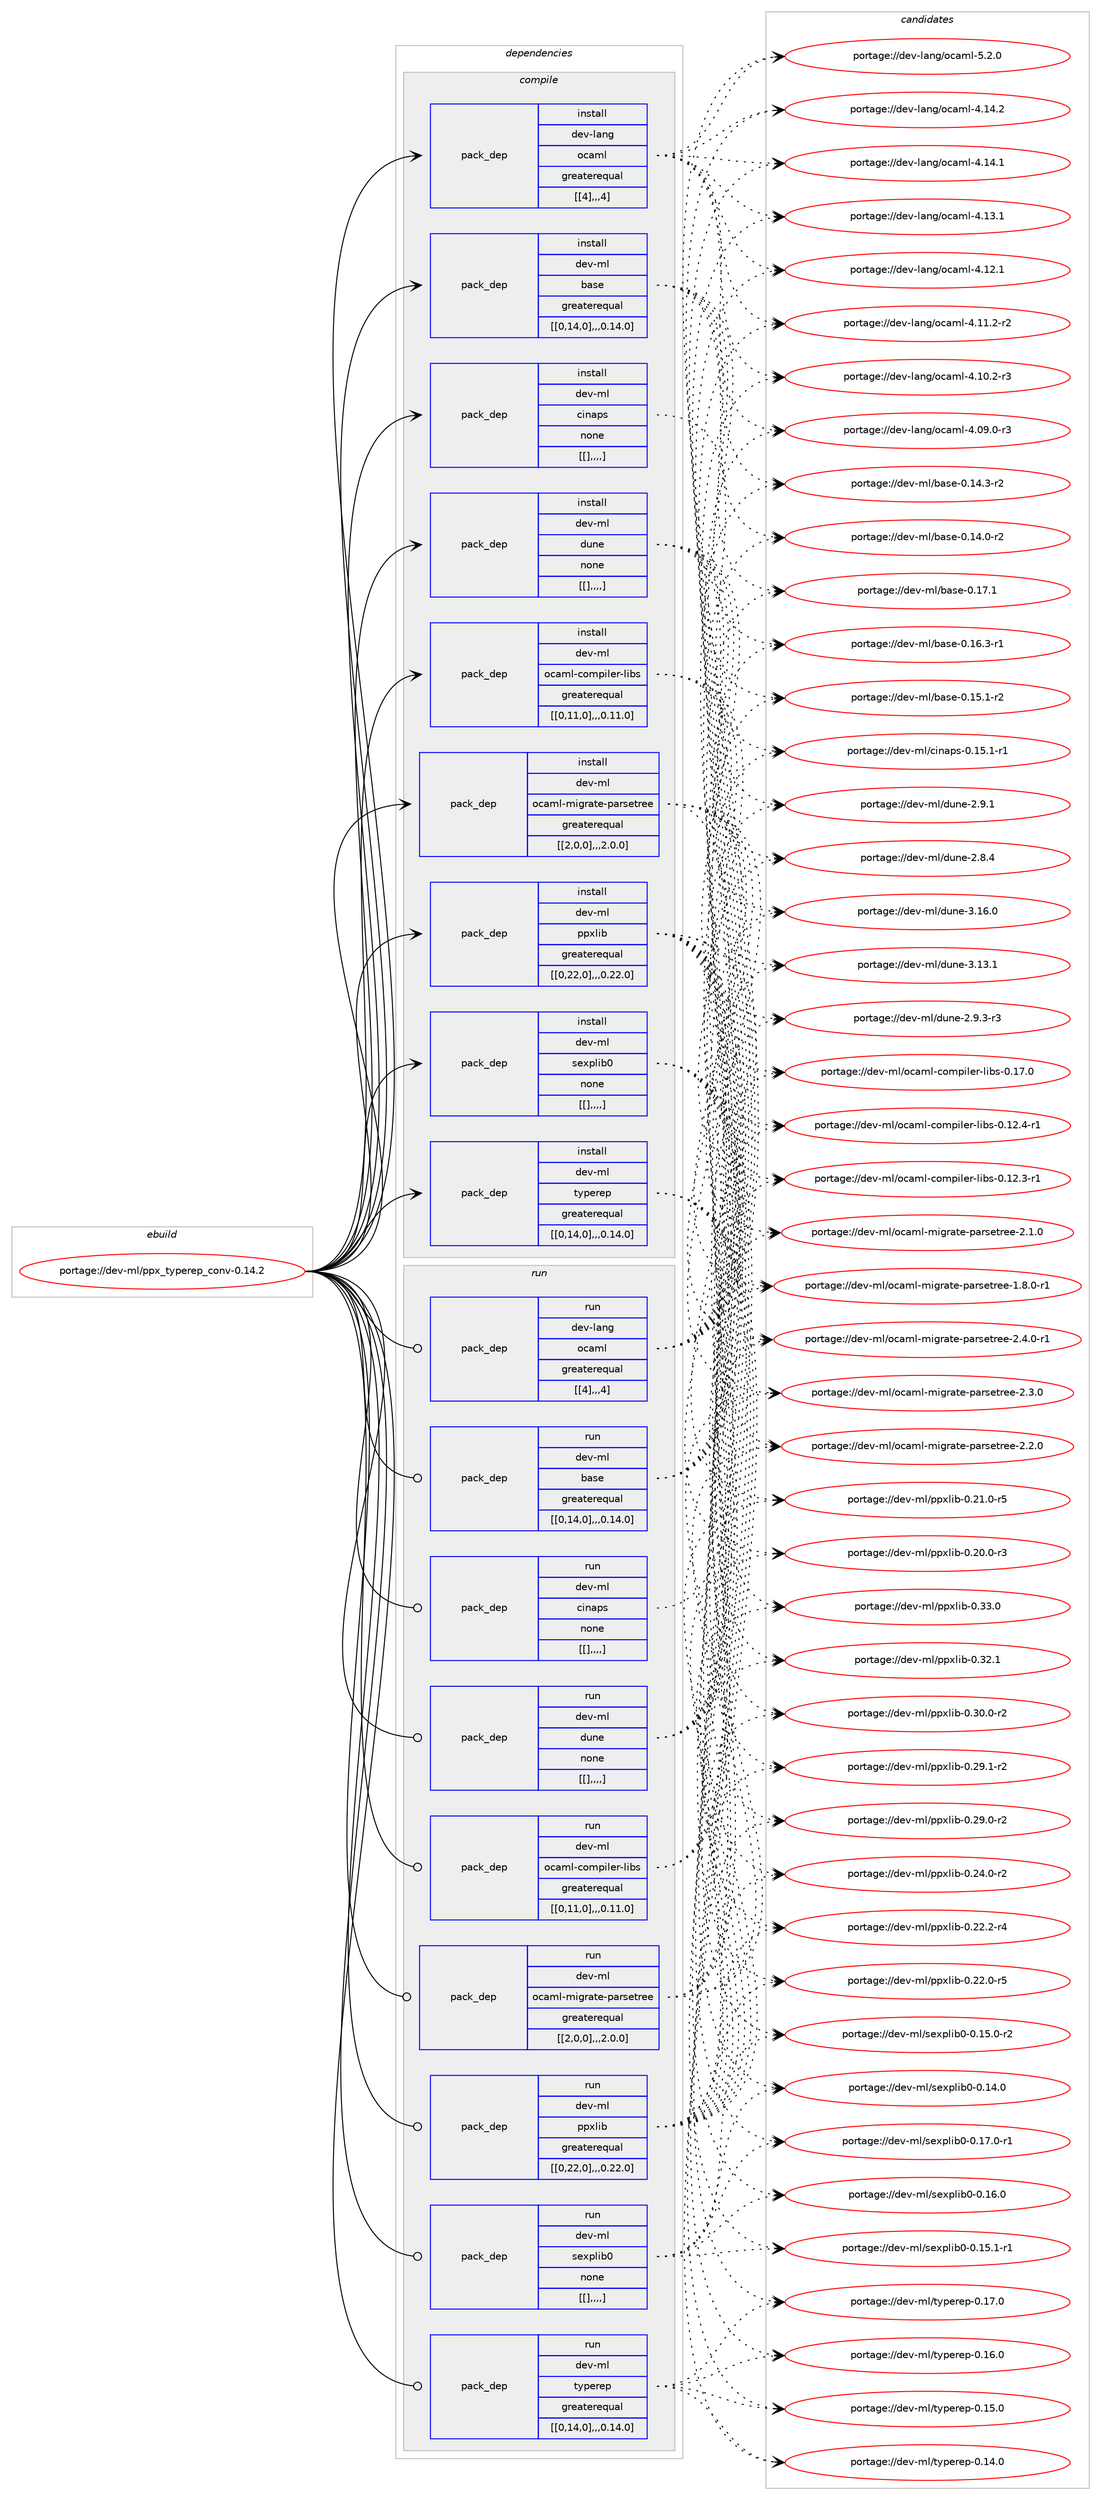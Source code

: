 digraph prolog {

# *************
# Graph options
# *************

newrank=true;
concentrate=true;
compound=true;
graph [rankdir=LR,fontname=Helvetica,fontsize=10,ranksep=1.5];#, ranksep=2.5, nodesep=0.2];
edge  [arrowhead=vee];
node  [fontname=Helvetica,fontsize=10];

# **********
# The ebuild
# **********

subgraph cluster_leftcol {
color=gray;
label=<<i>ebuild</i>>;
id [label="portage://dev-ml/ppx_typerep_conv-0.14.2", color=red, width=4, href="../dev-ml/ppx_typerep_conv-0.14.2.svg"];
}

# ****************
# The dependencies
# ****************

subgraph cluster_midcol {
color=gray;
label=<<i>dependencies</i>>;
subgraph cluster_compile {
fillcolor="#eeeeee";
style=filled;
label=<<i>compile</i>>;
subgraph pack95159 {
dependency128069 [label=<<TABLE BORDER="0" CELLBORDER="1" CELLSPACING="0" CELLPADDING="4" WIDTH="220"><TR><TD ROWSPAN="6" CELLPADDING="30">pack_dep</TD></TR><TR><TD WIDTH="110">install</TD></TR><TR><TD>dev-lang</TD></TR><TR><TD>ocaml</TD></TR><TR><TD>greaterequal</TD></TR><TR><TD>[[4],,,4]</TD></TR></TABLE>>, shape=none, color=blue];
}
id:e -> dependency128069:w [weight=20,style="solid",arrowhead="vee"];
subgraph pack95163 {
dependency128098 [label=<<TABLE BORDER="0" CELLBORDER="1" CELLSPACING="0" CELLPADDING="4" WIDTH="220"><TR><TD ROWSPAN="6" CELLPADDING="30">pack_dep</TD></TR><TR><TD WIDTH="110">install</TD></TR><TR><TD>dev-ml</TD></TR><TR><TD>base</TD></TR><TR><TD>greaterequal</TD></TR><TR><TD>[[0,14,0],,,0.14.0]</TD></TR></TABLE>>, shape=none, color=blue];
}
id:e -> dependency128098:w [weight=20,style="solid",arrowhead="vee"];
subgraph pack95192 {
dependency128102 [label=<<TABLE BORDER="0" CELLBORDER="1" CELLSPACING="0" CELLPADDING="4" WIDTH="220"><TR><TD ROWSPAN="6" CELLPADDING="30">pack_dep</TD></TR><TR><TD WIDTH="110">install</TD></TR><TR><TD>dev-ml</TD></TR><TR><TD>cinaps</TD></TR><TR><TD>none</TD></TR><TR><TD>[[],,,,]</TD></TR></TABLE>>, shape=none, color=blue];
}
id:e -> dependency128102:w [weight=20,style="solid",arrowhead="vee"];
subgraph pack95195 {
dependency128105 [label=<<TABLE BORDER="0" CELLBORDER="1" CELLSPACING="0" CELLPADDING="4" WIDTH="220"><TR><TD ROWSPAN="6" CELLPADDING="30">pack_dep</TD></TR><TR><TD WIDTH="110">install</TD></TR><TR><TD>dev-ml</TD></TR><TR><TD>dune</TD></TR><TR><TD>none</TD></TR><TR><TD>[[],,,,]</TD></TR></TABLE>>, shape=none, color=blue];
}
id:e -> dependency128105:w [weight=20,style="solid",arrowhead="vee"];
subgraph pack95240 {
dependency128170 [label=<<TABLE BORDER="0" CELLBORDER="1" CELLSPACING="0" CELLPADDING="4" WIDTH="220"><TR><TD ROWSPAN="6" CELLPADDING="30">pack_dep</TD></TR><TR><TD WIDTH="110">install</TD></TR><TR><TD>dev-ml</TD></TR><TR><TD>ocaml-compiler-libs</TD></TR><TR><TD>greaterequal</TD></TR><TR><TD>[[0,11,0],,,0.11.0]</TD></TR></TABLE>>, shape=none, color=blue];
}
id:e -> dependency128170:w [weight=20,style="solid",arrowhead="vee"];
subgraph pack95279 {
dependency128202 [label=<<TABLE BORDER="0" CELLBORDER="1" CELLSPACING="0" CELLPADDING="4" WIDTH="220"><TR><TD ROWSPAN="6" CELLPADDING="30">pack_dep</TD></TR><TR><TD WIDTH="110">install</TD></TR><TR><TD>dev-ml</TD></TR><TR><TD>ocaml-migrate-parsetree</TD></TR><TR><TD>greaterequal</TD></TR><TR><TD>[[2,0,0],,,2.0.0]</TD></TR></TABLE>>, shape=none, color=blue];
}
id:e -> dependency128202:w [weight=20,style="solid",arrowhead="vee"];
subgraph pack95298 {
dependency128205 [label=<<TABLE BORDER="0" CELLBORDER="1" CELLSPACING="0" CELLPADDING="4" WIDTH="220"><TR><TD ROWSPAN="6" CELLPADDING="30">pack_dep</TD></TR><TR><TD WIDTH="110">install</TD></TR><TR><TD>dev-ml</TD></TR><TR><TD>ppxlib</TD></TR><TR><TD>greaterequal</TD></TR><TR><TD>[[0,22,0],,,0.22.0]</TD></TR></TABLE>>, shape=none, color=blue];
}
id:e -> dependency128205:w [weight=20,style="solid",arrowhead="vee"];
subgraph pack95303 {
dependency128209 [label=<<TABLE BORDER="0" CELLBORDER="1" CELLSPACING="0" CELLPADDING="4" WIDTH="220"><TR><TD ROWSPAN="6" CELLPADDING="30">pack_dep</TD></TR><TR><TD WIDTH="110">install</TD></TR><TR><TD>dev-ml</TD></TR><TR><TD>sexplib0</TD></TR><TR><TD>none</TD></TR><TR><TD>[[],,,,]</TD></TR></TABLE>>, shape=none, color=blue];
}
id:e -> dependency128209:w [weight=20,style="solid",arrowhead="vee"];
subgraph pack95308 {
dependency128212 [label=<<TABLE BORDER="0" CELLBORDER="1" CELLSPACING="0" CELLPADDING="4" WIDTH="220"><TR><TD ROWSPAN="6" CELLPADDING="30">pack_dep</TD></TR><TR><TD WIDTH="110">install</TD></TR><TR><TD>dev-ml</TD></TR><TR><TD>typerep</TD></TR><TR><TD>greaterequal</TD></TR><TR><TD>[[0,14,0],,,0.14.0]</TD></TR></TABLE>>, shape=none, color=blue];
}
id:e -> dependency128212:w [weight=20,style="solid",arrowhead="vee"];
}
subgraph cluster_compileandrun {
fillcolor="#eeeeee";
style=filled;
label=<<i>compile and run</i>>;
}
subgraph cluster_run {
fillcolor="#eeeeee";
style=filled;
label=<<i>run</i>>;
subgraph pack95314 {
dependency128219 [label=<<TABLE BORDER="0" CELLBORDER="1" CELLSPACING="0" CELLPADDING="4" WIDTH="220"><TR><TD ROWSPAN="6" CELLPADDING="30">pack_dep</TD></TR><TR><TD WIDTH="110">run</TD></TR><TR><TD>dev-lang</TD></TR><TR><TD>ocaml</TD></TR><TR><TD>greaterequal</TD></TR><TR><TD>[[4],,,4]</TD></TR></TABLE>>, shape=none, color=blue];
}
id:e -> dependency128219:w [weight=20,style="solid",arrowhead="odot"];
subgraph pack95318 {
dependency128260 [label=<<TABLE BORDER="0" CELLBORDER="1" CELLSPACING="0" CELLPADDING="4" WIDTH="220"><TR><TD ROWSPAN="6" CELLPADDING="30">pack_dep</TD></TR><TR><TD WIDTH="110">run</TD></TR><TR><TD>dev-ml</TD></TR><TR><TD>base</TD></TR><TR><TD>greaterequal</TD></TR><TR><TD>[[0,14,0],,,0.14.0]</TD></TR></TABLE>>, shape=none, color=blue];
}
id:e -> dependency128260:w [weight=20,style="solid",arrowhead="odot"];
subgraph pack95368 {
dependency128294 [label=<<TABLE BORDER="0" CELLBORDER="1" CELLSPACING="0" CELLPADDING="4" WIDTH="220"><TR><TD ROWSPAN="6" CELLPADDING="30">pack_dep</TD></TR><TR><TD WIDTH="110">run</TD></TR><TR><TD>dev-ml</TD></TR><TR><TD>cinaps</TD></TR><TR><TD>none</TD></TR><TR><TD>[[],,,,]</TD></TR></TABLE>>, shape=none, color=blue];
}
id:e -> dependency128294:w [weight=20,style="solid",arrowhead="odot"];
subgraph pack95388 {
dependency128330 [label=<<TABLE BORDER="0" CELLBORDER="1" CELLSPACING="0" CELLPADDING="4" WIDTH="220"><TR><TD ROWSPAN="6" CELLPADDING="30">pack_dep</TD></TR><TR><TD WIDTH="110">run</TD></TR><TR><TD>dev-ml</TD></TR><TR><TD>dune</TD></TR><TR><TD>none</TD></TR><TR><TD>[[],,,,]</TD></TR></TABLE>>, shape=none, color=blue];
}
id:e -> dependency128330:w [weight=20,style="solid",arrowhead="odot"];
subgraph pack95441 {
dependency128371 [label=<<TABLE BORDER="0" CELLBORDER="1" CELLSPACING="0" CELLPADDING="4" WIDTH="220"><TR><TD ROWSPAN="6" CELLPADDING="30">pack_dep</TD></TR><TR><TD WIDTH="110">run</TD></TR><TR><TD>dev-ml</TD></TR><TR><TD>ocaml-compiler-libs</TD></TR><TR><TD>greaterequal</TD></TR><TR><TD>[[0,11,0],,,0.11.0]</TD></TR></TABLE>>, shape=none, color=blue];
}
id:e -> dependency128371:w [weight=20,style="solid",arrowhead="odot"];
subgraph pack95460 {
dependency128415 [label=<<TABLE BORDER="0" CELLBORDER="1" CELLSPACING="0" CELLPADDING="4" WIDTH="220"><TR><TD ROWSPAN="6" CELLPADDING="30">pack_dep</TD></TR><TR><TD WIDTH="110">run</TD></TR><TR><TD>dev-ml</TD></TR><TR><TD>ocaml-migrate-parsetree</TD></TR><TR><TD>greaterequal</TD></TR><TR><TD>[[2,0,0],,,2.0.0]</TD></TR></TABLE>>, shape=none, color=blue];
}
id:e -> dependency128415:w [weight=20,style="solid",arrowhead="odot"];
subgraph pack95507 {
dependency128432 [label=<<TABLE BORDER="0" CELLBORDER="1" CELLSPACING="0" CELLPADDING="4" WIDTH="220"><TR><TD ROWSPAN="6" CELLPADDING="30">pack_dep</TD></TR><TR><TD WIDTH="110">run</TD></TR><TR><TD>dev-ml</TD></TR><TR><TD>ppxlib</TD></TR><TR><TD>greaterequal</TD></TR><TR><TD>[[0,22,0],,,0.22.0]</TD></TR></TABLE>>, shape=none, color=blue];
}
id:e -> dependency128432:w [weight=20,style="solid",arrowhead="odot"];
subgraph pack95523 {
dependency128465 [label=<<TABLE BORDER="0" CELLBORDER="1" CELLSPACING="0" CELLPADDING="4" WIDTH="220"><TR><TD ROWSPAN="6" CELLPADDING="30">pack_dep</TD></TR><TR><TD WIDTH="110">run</TD></TR><TR><TD>dev-ml</TD></TR><TR><TD>sexplib0</TD></TR><TR><TD>none</TD></TR><TR><TD>[[],,,,]</TD></TR></TABLE>>, shape=none, color=blue];
}
id:e -> dependency128465:w [weight=20,style="solid",arrowhead="odot"];
subgraph pack95561 {
dependency128579 [label=<<TABLE BORDER="0" CELLBORDER="1" CELLSPACING="0" CELLPADDING="4" WIDTH="220"><TR><TD ROWSPAN="6" CELLPADDING="30">pack_dep</TD></TR><TR><TD WIDTH="110">run</TD></TR><TR><TD>dev-ml</TD></TR><TR><TD>typerep</TD></TR><TR><TD>greaterequal</TD></TR><TR><TD>[[0,14,0],,,0.14.0]</TD></TR></TABLE>>, shape=none, color=blue];
}
id:e -> dependency128579:w [weight=20,style="solid",arrowhead="odot"];
}
}

# **************
# The candidates
# **************

subgraph cluster_choices {
rank=same;
color=gray;
label=<<i>candidates</i>>;

subgraph choice95155 {
color=black;
nodesep=1;
choice1001011184510897110103471119997109108455346504648 [label="portage://dev-lang/ocaml-5.2.0", color=red, width=4,href="../dev-lang/ocaml-5.2.0.svg"];
choice100101118451089711010347111999710910845524649524650 [label="portage://dev-lang/ocaml-4.14.2", color=red, width=4,href="../dev-lang/ocaml-4.14.2.svg"];
choice100101118451089711010347111999710910845524649524649 [label="portage://dev-lang/ocaml-4.14.1", color=red, width=4,href="../dev-lang/ocaml-4.14.1.svg"];
choice100101118451089711010347111999710910845524649514649 [label="portage://dev-lang/ocaml-4.13.1", color=red, width=4,href="../dev-lang/ocaml-4.13.1.svg"];
choice100101118451089711010347111999710910845524649504649 [label="portage://dev-lang/ocaml-4.12.1", color=red, width=4,href="../dev-lang/ocaml-4.12.1.svg"];
choice1001011184510897110103471119997109108455246494946504511450 [label="portage://dev-lang/ocaml-4.11.2-r2", color=red, width=4,href="../dev-lang/ocaml-4.11.2-r2.svg"];
choice1001011184510897110103471119997109108455246494846504511451 [label="portage://dev-lang/ocaml-4.10.2-r3", color=red, width=4,href="../dev-lang/ocaml-4.10.2-r3.svg"];
choice1001011184510897110103471119997109108455246485746484511451 [label="portage://dev-lang/ocaml-4.09.0-r3", color=red, width=4,href="../dev-lang/ocaml-4.09.0-r3.svg"];
dependency128069:e -> choice1001011184510897110103471119997109108455346504648:w [style=dotted,weight="100"];
dependency128069:e -> choice100101118451089711010347111999710910845524649524650:w [style=dotted,weight="100"];
dependency128069:e -> choice100101118451089711010347111999710910845524649524649:w [style=dotted,weight="100"];
dependency128069:e -> choice100101118451089711010347111999710910845524649514649:w [style=dotted,weight="100"];
dependency128069:e -> choice100101118451089711010347111999710910845524649504649:w [style=dotted,weight="100"];
dependency128069:e -> choice1001011184510897110103471119997109108455246494946504511450:w [style=dotted,weight="100"];
dependency128069:e -> choice1001011184510897110103471119997109108455246494846504511451:w [style=dotted,weight="100"];
dependency128069:e -> choice1001011184510897110103471119997109108455246485746484511451:w [style=dotted,weight="100"];
}
subgraph choice95189 {
color=black;
nodesep=1;
choice1001011184510910847989711510145484649554649 [label="portage://dev-ml/base-0.17.1", color=red, width=4,href="../dev-ml/base-0.17.1.svg"];
choice10010111845109108479897115101454846495446514511449 [label="portage://dev-ml/base-0.16.3-r1", color=red, width=4,href="../dev-ml/base-0.16.3-r1.svg"];
choice10010111845109108479897115101454846495346494511450 [label="portage://dev-ml/base-0.15.1-r2", color=red, width=4,href="../dev-ml/base-0.15.1-r2.svg"];
choice10010111845109108479897115101454846495246514511450 [label="portage://dev-ml/base-0.14.3-r2", color=red, width=4,href="../dev-ml/base-0.14.3-r2.svg"];
choice10010111845109108479897115101454846495246484511450 [label="portage://dev-ml/base-0.14.0-r2", color=red, width=4,href="../dev-ml/base-0.14.0-r2.svg"];
dependency128098:e -> choice1001011184510910847989711510145484649554649:w [style=dotted,weight="100"];
dependency128098:e -> choice10010111845109108479897115101454846495446514511449:w [style=dotted,weight="100"];
dependency128098:e -> choice10010111845109108479897115101454846495346494511450:w [style=dotted,weight="100"];
dependency128098:e -> choice10010111845109108479897115101454846495246514511450:w [style=dotted,weight="100"];
dependency128098:e -> choice10010111845109108479897115101454846495246484511450:w [style=dotted,weight="100"];
}
subgraph choice95197 {
color=black;
nodesep=1;
choice10010111845109108479910511097112115454846495346494511449 [label="portage://dev-ml/cinaps-0.15.1-r1", color=red, width=4,href="../dev-ml/cinaps-0.15.1-r1.svg"];
dependency128102:e -> choice10010111845109108479910511097112115454846495346494511449:w [style=dotted,weight="100"];
}
subgraph choice95242 {
color=black;
nodesep=1;
choice100101118451091084710011711010145514649544648 [label="portage://dev-ml/dune-3.16.0", color=red, width=4,href="../dev-ml/dune-3.16.0.svg"];
choice100101118451091084710011711010145514649514649 [label="portage://dev-ml/dune-3.13.1", color=red, width=4,href="../dev-ml/dune-3.13.1.svg"];
choice10010111845109108471001171101014550465746514511451 [label="portage://dev-ml/dune-2.9.3-r3", color=red, width=4,href="../dev-ml/dune-2.9.3-r3.svg"];
choice1001011184510910847100117110101455046574649 [label="portage://dev-ml/dune-2.9.1", color=red, width=4,href="../dev-ml/dune-2.9.1.svg"];
choice1001011184510910847100117110101455046564652 [label="portage://dev-ml/dune-2.8.4", color=red, width=4,href="../dev-ml/dune-2.8.4.svg"];
dependency128105:e -> choice100101118451091084710011711010145514649544648:w [style=dotted,weight="100"];
dependency128105:e -> choice100101118451091084710011711010145514649514649:w [style=dotted,weight="100"];
dependency128105:e -> choice10010111845109108471001171101014550465746514511451:w [style=dotted,weight="100"];
dependency128105:e -> choice1001011184510910847100117110101455046574649:w [style=dotted,weight="100"];
dependency128105:e -> choice1001011184510910847100117110101455046564652:w [style=dotted,weight="100"];
}
subgraph choice95328 {
color=black;
nodesep=1;
choice100101118451091084711199971091084599111109112105108101114451081059811545484649554648 [label="portage://dev-ml/ocaml-compiler-libs-0.17.0", color=red, width=4,href="../dev-ml/ocaml-compiler-libs-0.17.0.svg"];
choice1001011184510910847111999710910845991111091121051081011144510810598115454846495046524511449 [label="portage://dev-ml/ocaml-compiler-libs-0.12.4-r1", color=red, width=4,href="../dev-ml/ocaml-compiler-libs-0.12.4-r1.svg"];
choice1001011184510910847111999710910845991111091121051081011144510810598115454846495046514511449 [label="portage://dev-ml/ocaml-compiler-libs-0.12.3-r1", color=red, width=4,href="../dev-ml/ocaml-compiler-libs-0.12.3-r1.svg"];
dependency128170:e -> choice100101118451091084711199971091084599111109112105108101114451081059811545484649554648:w [style=dotted,weight="100"];
dependency128170:e -> choice1001011184510910847111999710910845991111091121051081011144510810598115454846495046524511449:w [style=dotted,weight="100"];
dependency128170:e -> choice1001011184510910847111999710910845991111091121051081011144510810598115454846495046514511449:w [style=dotted,weight="100"];
}
subgraph choice95331 {
color=black;
nodesep=1;
choice10010111845109108471119997109108451091051031149711610145112971141151011161141011014550465246484511449 [label="portage://dev-ml/ocaml-migrate-parsetree-2.4.0-r1", color=red, width=4,href="../dev-ml/ocaml-migrate-parsetree-2.4.0-r1.svg"];
choice1001011184510910847111999710910845109105103114971161014511297114115101116114101101455046514648 [label="portage://dev-ml/ocaml-migrate-parsetree-2.3.0", color=red, width=4,href="../dev-ml/ocaml-migrate-parsetree-2.3.0.svg"];
choice1001011184510910847111999710910845109105103114971161014511297114115101116114101101455046504648 [label="portage://dev-ml/ocaml-migrate-parsetree-2.2.0", color=red, width=4,href="../dev-ml/ocaml-migrate-parsetree-2.2.0.svg"];
choice1001011184510910847111999710910845109105103114971161014511297114115101116114101101455046494648 [label="portage://dev-ml/ocaml-migrate-parsetree-2.1.0", color=red, width=4,href="../dev-ml/ocaml-migrate-parsetree-2.1.0.svg"];
choice10010111845109108471119997109108451091051031149711610145112971141151011161141011014549465646484511449 [label="portage://dev-ml/ocaml-migrate-parsetree-1.8.0-r1", color=red, width=4,href="../dev-ml/ocaml-migrate-parsetree-1.8.0-r1.svg"];
dependency128202:e -> choice10010111845109108471119997109108451091051031149711610145112971141151011161141011014550465246484511449:w [style=dotted,weight="100"];
dependency128202:e -> choice1001011184510910847111999710910845109105103114971161014511297114115101116114101101455046514648:w [style=dotted,weight="100"];
dependency128202:e -> choice1001011184510910847111999710910845109105103114971161014511297114115101116114101101455046504648:w [style=dotted,weight="100"];
dependency128202:e -> choice1001011184510910847111999710910845109105103114971161014511297114115101116114101101455046494648:w [style=dotted,weight="100"];
dependency128202:e -> choice10010111845109108471119997109108451091051031149711610145112971141151011161141011014549465646484511449:w [style=dotted,weight="100"];
}
subgraph choice95336 {
color=black;
nodesep=1;
choice10010111845109108471121121201081059845484651514648 [label="portage://dev-ml/ppxlib-0.33.0", color=red, width=4,href="../dev-ml/ppxlib-0.33.0.svg"];
choice10010111845109108471121121201081059845484651504649 [label="portage://dev-ml/ppxlib-0.32.1", color=red, width=4,href="../dev-ml/ppxlib-0.32.1.svg"];
choice100101118451091084711211212010810598454846514846484511450 [label="portage://dev-ml/ppxlib-0.30.0-r2", color=red, width=4,href="../dev-ml/ppxlib-0.30.0-r2.svg"];
choice100101118451091084711211212010810598454846505746494511450 [label="portage://dev-ml/ppxlib-0.29.1-r2", color=red, width=4,href="../dev-ml/ppxlib-0.29.1-r2.svg"];
choice100101118451091084711211212010810598454846505746484511450 [label="portage://dev-ml/ppxlib-0.29.0-r2", color=red, width=4,href="../dev-ml/ppxlib-0.29.0-r2.svg"];
choice100101118451091084711211212010810598454846505246484511450 [label="portage://dev-ml/ppxlib-0.24.0-r2", color=red, width=4,href="../dev-ml/ppxlib-0.24.0-r2.svg"];
choice100101118451091084711211212010810598454846505046504511452 [label="portage://dev-ml/ppxlib-0.22.2-r4", color=red, width=4,href="../dev-ml/ppxlib-0.22.2-r4.svg"];
choice100101118451091084711211212010810598454846505046484511453 [label="portage://dev-ml/ppxlib-0.22.0-r5", color=red, width=4,href="../dev-ml/ppxlib-0.22.0-r5.svg"];
choice100101118451091084711211212010810598454846504946484511453 [label="portage://dev-ml/ppxlib-0.21.0-r5", color=red, width=4,href="../dev-ml/ppxlib-0.21.0-r5.svg"];
choice100101118451091084711211212010810598454846504846484511451 [label="portage://dev-ml/ppxlib-0.20.0-r3", color=red, width=4,href="../dev-ml/ppxlib-0.20.0-r3.svg"];
dependency128205:e -> choice10010111845109108471121121201081059845484651514648:w [style=dotted,weight="100"];
dependency128205:e -> choice10010111845109108471121121201081059845484651504649:w [style=dotted,weight="100"];
dependency128205:e -> choice100101118451091084711211212010810598454846514846484511450:w [style=dotted,weight="100"];
dependency128205:e -> choice100101118451091084711211212010810598454846505746494511450:w [style=dotted,weight="100"];
dependency128205:e -> choice100101118451091084711211212010810598454846505746484511450:w [style=dotted,weight="100"];
dependency128205:e -> choice100101118451091084711211212010810598454846505246484511450:w [style=dotted,weight="100"];
dependency128205:e -> choice100101118451091084711211212010810598454846505046504511452:w [style=dotted,weight="100"];
dependency128205:e -> choice100101118451091084711211212010810598454846505046484511453:w [style=dotted,weight="100"];
dependency128205:e -> choice100101118451091084711211212010810598454846504946484511453:w [style=dotted,weight="100"];
dependency128205:e -> choice100101118451091084711211212010810598454846504846484511451:w [style=dotted,weight="100"];
}
subgraph choice95363 {
color=black;
nodesep=1;
choice10010111845109108471151011201121081059848454846495546484511449 [label="portage://dev-ml/sexplib0-0.17.0-r1", color=red, width=4,href="../dev-ml/sexplib0-0.17.0-r1.svg"];
choice1001011184510910847115101120112108105984845484649544648 [label="portage://dev-ml/sexplib0-0.16.0", color=red, width=4,href="../dev-ml/sexplib0-0.16.0.svg"];
choice10010111845109108471151011201121081059848454846495346494511449 [label="portage://dev-ml/sexplib0-0.15.1-r1", color=red, width=4,href="../dev-ml/sexplib0-0.15.1-r1.svg"];
choice10010111845109108471151011201121081059848454846495346484511450 [label="portage://dev-ml/sexplib0-0.15.0-r2", color=red, width=4,href="../dev-ml/sexplib0-0.15.0-r2.svg"];
choice1001011184510910847115101120112108105984845484649524648 [label="portage://dev-ml/sexplib0-0.14.0", color=red, width=4,href="../dev-ml/sexplib0-0.14.0.svg"];
dependency128209:e -> choice10010111845109108471151011201121081059848454846495546484511449:w [style=dotted,weight="100"];
dependency128209:e -> choice1001011184510910847115101120112108105984845484649544648:w [style=dotted,weight="100"];
dependency128209:e -> choice10010111845109108471151011201121081059848454846495346494511449:w [style=dotted,weight="100"];
dependency128209:e -> choice10010111845109108471151011201121081059848454846495346484511450:w [style=dotted,weight="100"];
dependency128209:e -> choice1001011184510910847115101120112108105984845484649524648:w [style=dotted,weight="100"];
}
subgraph choice95382 {
color=black;
nodesep=1;
choice100101118451091084711612111210111410111245484649554648 [label="portage://dev-ml/typerep-0.17.0", color=red, width=4,href="../dev-ml/typerep-0.17.0.svg"];
choice100101118451091084711612111210111410111245484649544648 [label="portage://dev-ml/typerep-0.16.0", color=red, width=4,href="../dev-ml/typerep-0.16.0.svg"];
choice100101118451091084711612111210111410111245484649534648 [label="portage://dev-ml/typerep-0.15.0", color=red, width=4,href="../dev-ml/typerep-0.15.0.svg"];
choice100101118451091084711612111210111410111245484649524648 [label="portage://dev-ml/typerep-0.14.0", color=red, width=4,href="../dev-ml/typerep-0.14.0.svg"];
dependency128212:e -> choice100101118451091084711612111210111410111245484649554648:w [style=dotted,weight="100"];
dependency128212:e -> choice100101118451091084711612111210111410111245484649544648:w [style=dotted,weight="100"];
dependency128212:e -> choice100101118451091084711612111210111410111245484649534648:w [style=dotted,weight="100"];
dependency128212:e -> choice100101118451091084711612111210111410111245484649524648:w [style=dotted,weight="100"];
}
subgraph choice95388 {
color=black;
nodesep=1;
choice1001011184510897110103471119997109108455346504648 [label="portage://dev-lang/ocaml-5.2.0", color=red, width=4,href="../dev-lang/ocaml-5.2.0.svg"];
choice100101118451089711010347111999710910845524649524650 [label="portage://dev-lang/ocaml-4.14.2", color=red, width=4,href="../dev-lang/ocaml-4.14.2.svg"];
choice100101118451089711010347111999710910845524649524649 [label="portage://dev-lang/ocaml-4.14.1", color=red, width=4,href="../dev-lang/ocaml-4.14.1.svg"];
choice100101118451089711010347111999710910845524649514649 [label="portage://dev-lang/ocaml-4.13.1", color=red, width=4,href="../dev-lang/ocaml-4.13.1.svg"];
choice100101118451089711010347111999710910845524649504649 [label="portage://dev-lang/ocaml-4.12.1", color=red, width=4,href="../dev-lang/ocaml-4.12.1.svg"];
choice1001011184510897110103471119997109108455246494946504511450 [label="portage://dev-lang/ocaml-4.11.2-r2", color=red, width=4,href="../dev-lang/ocaml-4.11.2-r2.svg"];
choice1001011184510897110103471119997109108455246494846504511451 [label="portage://dev-lang/ocaml-4.10.2-r3", color=red, width=4,href="../dev-lang/ocaml-4.10.2-r3.svg"];
choice1001011184510897110103471119997109108455246485746484511451 [label="portage://dev-lang/ocaml-4.09.0-r3", color=red, width=4,href="../dev-lang/ocaml-4.09.0-r3.svg"];
dependency128219:e -> choice1001011184510897110103471119997109108455346504648:w [style=dotted,weight="100"];
dependency128219:e -> choice100101118451089711010347111999710910845524649524650:w [style=dotted,weight="100"];
dependency128219:e -> choice100101118451089711010347111999710910845524649524649:w [style=dotted,weight="100"];
dependency128219:e -> choice100101118451089711010347111999710910845524649514649:w [style=dotted,weight="100"];
dependency128219:e -> choice100101118451089711010347111999710910845524649504649:w [style=dotted,weight="100"];
dependency128219:e -> choice1001011184510897110103471119997109108455246494946504511450:w [style=dotted,weight="100"];
dependency128219:e -> choice1001011184510897110103471119997109108455246494846504511451:w [style=dotted,weight="100"];
dependency128219:e -> choice1001011184510897110103471119997109108455246485746484511451:w [style=dotted,weight="100"];
}
subgraph choice95409 {
color=black;
nodesep=1;
choice1001011184510910847989711510145484649554649 [label="portage://dev-ml/base-0.17.1", color=red, width=4,href="../dev-ml/base-0.17.1.svg"];
choice10010111845109108479897115101454846495446514511449 [label="portage://dev-ml/base-0.16.3-r1", color=red, width=4,href="../dev-ml/base-0.16.3-r1.svg"];
choice10010111845109108479897115101454846495346494511450 [label="portage://dev-ml/base-0.15.1-r2", color=red, width=4,href="../dev-ml/base-0.15.1-r2.svg"];
choice10010111845109108479897115101454846495246514511450 [label="portage://dev-ml/base-0.14.3-r2", color=red, width=4,href="../dev-ml/base-0.14.3-r2.svg"];
choice10010111845109108479897115101454846495246484511450 [label="portage://dev-ml/base-0.14.0-r2", color=red, width=4,href="../dev-ml/base-0.14.0-r2.svg"];
dependency128260:e -> choice1001011184510910847989711510145484649554649:w [style=dotted,weight="100"];
dependency128260:e -> choice10010111845109108479897115101454846495446514511449:w [style=dotted,weight="100"];
dependency128260:e -> choice10010111845109108479897115101454846495346494511450:w [style=dotted,weight="100"];
dependency128260:e -> choice10010111845109108479897115101454846495246514511450:w [style=dotted,weight="100"];
dependency128260:e -> choice10010111845109108479897115101454846495246484511450:w [style=dotted,weight="100"];
}
subgraph choice95416 {
color=black;
nodesep=1;
choice10010111845109108479910511097112115454846495346494511449 [label="portage://dev-ml/cinaps-0.15.1-r1", color=red, width=4,href="../dev-ml/cinaps-0.15.1-r1.svg"];
dependency128294:e -> choice10010111845109108479910511097112115454846495346494511449:w [style=dotted,weight="100"];
}
subgraph choice95434 {
color=black;
nodesep=1;
choice100101118451091084710011711010145514649544648 [label="portage://dev-ml/dune-3.16.0", color=red, width=4,href="../dev-ml/dune-3.16.0.svg"];
choice100101118451091084710011711010145514649514649 [label="portage://dev-ml/dune-3.13.1", color=red, width=4,href="../dev-ml/dune-3.13.1.svg"];
choice10010111845109108471001171101014550465746514511451 [label="portage://dev-ml/dune-2.9.3-r3", color=red, width=4,href="../dev-ml/dune-2.9.3-r3.svg"];
choice1001011184510910847100117110101455046574649 [label="portage://dev-ml/dune-2.9.1", color=red, width=4,href="../dev-ml/dune-2.9.1.svg"];
choice1001011184510910847100117110101455046564652 [label="portage://dev-ml/dune-2.8.4", color=red, width=4,href="../dev-ml/dune-2.8.4.svg"];
dependency128330:e -> choice100101118451091084710011711010145514649544648:w [style=dotted,weight="100"];
dependency128330:e -> choice100101118451091084710011711010145514649514649:w [style=dotted,weight="100"];
dependency128330:e -> choice10010111845109108471001171101014550465746514511451:w [style=dotted,weight="100"];
dependency128330:e -> choice1001011184510910847100117110101455046574649:w [style=dotted,weight="100"];
dependency128330:e -> choice1001011184510910847100117110101455046564652:w [style=dotted,weight="100"];
}
subgraph choice95440 {
color=black;
nodesep=1;
choice100101118451091084711199971091084599111109112105108101114451081059811545484649554648 [label="portage://dev-ml/ocaml-compiler-libs-0.17.0", color=red, width=4,href="../dev-ml/ocaml-compiler-libs-0.17.0.svg"];
choice1001011184510910847111999710910845991111091121051081011144510810598115454846495046524511449 [label="portage://dev-ml/ocaml-compiler-libs-0.12.4-r1", color=red, width=4,href="../dev-ml/ocaml-compiler-libs-0.12.4-r1.svg"];
choice1001011184510910847111999710910845991111091121051081011144510810598115454846495046514511449 [label="portage://dev-ml/ocaml-compiler-libs-0.12.3-r1", color=red, width=4,href="../dev-ml/ocaml-compiler-libs-0.12.3-r1.svg"];
dependency128371:e -> choice100101118451091084711199971091084599111109112105108101114451081059811545484649554648:w [style=dotted,weight="100"];
dependency128371:e -> choice1001011184510910847111999710910845991111091121051081011144510810598115454846495046524511449:w [style=dotted,weight="100"];
dependency128371:e -> choice1001011184510910847111999710910845991111091121051081011144510810598115454846495046514511449:w [style=dotted,weight="100"];
}
subgraph choice95494 {
color=black;
nodesep=1;
choice10010111845109108471119997109108451091051031149711610145112971141151011161141011014550465246484511449 [label="portage://dev-ml/ocaml-migrate-parsetree-2.4.0-r1", color=red, width=4,href="../dev-ml/ocaml-migrate-parsetree-2.4.0-r1.svg"];
choice1001011184510910847111999710910845109105103114971161014511297114115101116114101101455046514648 [label="portage://dev-ml/ocaml-migrate-parsetree-2.3.0", color=red, width=4,href="../dev-ml/ocaml-migrate-parsetree-2.3.0.svg"];
choice1001011184510910847111999710910845109105103114971161014511297114115101116114101101455046504648 [label="portage://dev-ml/ocaml-migrate-parsetree-2.2.0", color=red, width=4,href="../dev-ml/ocaml-migrate-parsetree-2.2.0.svg"];
choice1001011184510910847111999710910845109105103114971161014511297114115101116114101101455046494648 [label="portage://dev-ml/ocaml-migrate-parsetree-2.1.0", color=red, width=4,href="../dev-ml/ocaml-migrate-parsetree-2.1.0.svg"];
choice10010111845109108471119997109108451091051031149711610145112971141151011161141011014549465646484511449 [label="portage://dev-ml/ocaml-migrate-parsetree-1.8.0-r1", color=red, width=4,href="../dev-ml/ocaml-migrate-parsetree-1.8.0-r1.svg"];
dependency128415:e -> choice10010111845109108471119997109108451091051031149711610145112971141151011161141011014550465246484511449:w [style=dotted,weight="100"];
dependency128415:e -> choice1001011184510910847111999710910845109105103114971161014511297114115101116114101101455046514648:w [style=dotted,weight="100"];
dependency128415:e -> choice1001011184510910847111999710910845109105103114971161014511297114115101116114101101455046504648:w [style=dotted,weight="100"];
dependency128415:e -> choice1001011184510910847111999710910845109105103114971161014511297114115101116114101101455046494648:w [style=dotted,weight="100"];
dependency128415:e -> choice10010111845109108471119997109108451091051031149711610145112971141151011161141011014549465646484511449:w [style=dotted,weight="100"];
}
subgraph choice95541 {
color=black;
nodesep=1;
choice10010111845109108471121121201081059845484651514648 [label="portage://dev-ml/ppxlib-0.33.0", color=red, width=4,href="../dev-ml/ppxlib-0.33.0.svg"];
choice10010111845109108471121121201081059845484651504649 [label="portage://dev-ml/ppxlib-0.32.1", color=red, width=4,href="../dev-ml/ppxlib-0.32.1.svg"];
choice100101118451091084711211212010810598454846514846484511450 [label="portage://dev-ml/ppxlib-0.30.0-r2", color=red, width=4,href="../dev-ml/ppxlib-0.30.0-r2.svg"];
choice100101118451091084711211212010810598454846505746494511450 [label="portage://dev-ml/ppxlib-0.29.1-r2", color=red, width=4,href="../dev-ml/ppxlib-0.29.1-r2.svg"];
choice100101118451091084711211212010810598454846505746484511450 [label="portage://dev-ml/ppxlib-0.29.0-r2", color=red, width=4,href="../dev-ml/ppxlib-0.29.0-r2.svg"];
choice100101118451091084711211212010810598454846505246484511450 [label="portage://dev-ml/ppxlib-0.24.0-r2", color=red, width=4,href="../dev-ml/ppxlib-0.24.0-r2.svg"];
choice100101118451091084711211212010810598454846505046504511452 [label="portage://dev-ml/ppxlib-0.22.2-r4", color=red, width=4,href="../dev-ml/ppxlib-0.22.2-r4.svg"];
choice100101118451091084711211212010810598454846505046484511453 [label="portage://dev-ml/ppxlib-0.22.0-r5", color=red, width=4,href="../dev-ml/ppxlib-0.22.0-r5.svg"];
choice100101118451091084711211212010810598454846504946484511453 [label="portage://dev-ml/ppxlib-0.21.0-r5", color=red, width=4,href="../dev-ml/ppxlib-0.21.0-r5.svg"];
choice100101118451091084711211212010810598454846504846484511451 [label="portage://dev-ml/ppxlib-0.20.0-r3", color=red, width=4,href="../dev-ml/ppxlib-0.20.0-r3.svg"];
dependency128432:e -> choice10010111845109108471121121201081059845484651514648:w [style=dotted,weight="100"];
dependency128432:e -> choice10010111845109108471121121201081059845484651504649:w [style=dotted,weight="100"];
dependency128432:e -> choice100101118451091084711211212010810598454846514846484511450:w [style=dotted,weight="100"];
dependency128432:e -> choice100101118451091084711211212010810598454846505746494511450:w [style=dotted,weight="100"];
dependency128432:e -> choice100101118451091084711211212010810598454846505746484511450:w [style=dotted,weight="100"];
dependency128432:e -> choice100101118451091084711211212010810598454846505246484511450:w [style=dotted,weight="100"];
dependency128432:e -> choice100101118451091084711211212010810598454846505046504511452:w [style=dotted,weight="100"];
dependency128432:e -> choice100101118451091084711211212010810598454846505046484511453:w [style=dotted,weight="100"];
dependency128432:e -> choice100101118451091084711211212010810598454846504946484511453:w [style=dotted,weight="100"];
dependency128432:e -> choice100101118451091084711211212010810598454846504846484511451:w [style=dotted,weight="100"];
}
subgraph choice95557 {
color=black;
nodesep=1;
choice10010111845109108471151011201121081059848454846495546484511449 [label="portage://dev-ml/sexplib0-0.17.0-r1", color=red, width=4,href="../dev-ml/sexplib0-0.17.0-r1.svg"];
choice1001011184510910847115101120112108105984845484649544648 [label="portage://dev-ml/sexplib0-0.16.0", color=red, width=4,href="../dev-ml/sexplib0-0.16.0.svg"];
choice10010111845109108471151011201121081059848454846495346494511449 [label="portage://dev-ml/sexplib0-0.15.1-r1", color=red, width=4,href="../dev-ml/sexplib0-0.15.1-r1.svg"];
choice10010111845109108471151011201121081059848454846495346484511450 [label="portage://dev-ml/sexplib0-0.15.0-r2", color=red, width=4,href="../dev-ml/sexplib0-0.15.0-r2.svg"];
choice1001011184510910847115101120112108105984845484649524648 [label="portage://dev-ml/sexplib0-0.14.0", color=red, width=4,href="../dev-ml/sexplib0-0.14.0.svg"];
dependency128465:e -> choice10010111845109108471151011201121081059848454846495546484511449:w [style=dotted,weight="100"];
dependency128465:e -> choice1001011184510910847115101120112108105984845484649544648:w [style=dotted,weight="100"];
dependency128465:e -> choice10010111845109108471151011201121081059848454846495346494511449:w [style=dotted,weight="100"];
dependency128465:e -> choice10010111845109108471151011201121081059848454846495346484511450:w [style=dotted,weight="100"];
dependency128465:e -> choice1001011184510910847115101120112108105984845484649524648:w [style=dotted,weight="100"];
}
subgraph choice95565 {
color=black;
nodesep=1;
choice100101118451091084711612111210111410111245484649554648 [label="portage://dev-ml/typerep-0.17.0", color=red, width=4,href="../dev-ml/typerep-0.17.0.svg"];
choice100101118451091084711612111210111410111245484649544648 [label="portage://dev-ml/typerep-0.16.0", color=red, width=4,href="../dev-ml/typerep-0.16.0.svg"];
choice100101118451091084711612111210111410111245484649534648 [label="portage://dev-ml/typerep-0.15.0", color=red, width=4,href="../dev-ml/typerep-0.15.0.svg"];
choice100101118451091084711612111210111410111245484649524648 [label="portage://dev-ml/typerep-0.14.0", color=red, width=4,href="../dev-ml/typerep-0.14.0.svg"];
dependency128579:e -> choice100101118451091084711612111210111410111245484649554648:w [style=dotted,weight="100"];
dependency128579:e -> choice100101118451091084711612111210111410111245484649544648:w [style=dotted,weight="100"];
dependency128579:e -> choice100101118451091084711612111210111410111245484649534648:w [style=dotted,weight="100"];
dependency128579:e -> choice100101118451091084711612111210111410111245484649524648:w [style=dotted,weight="100"];
}
}

}
